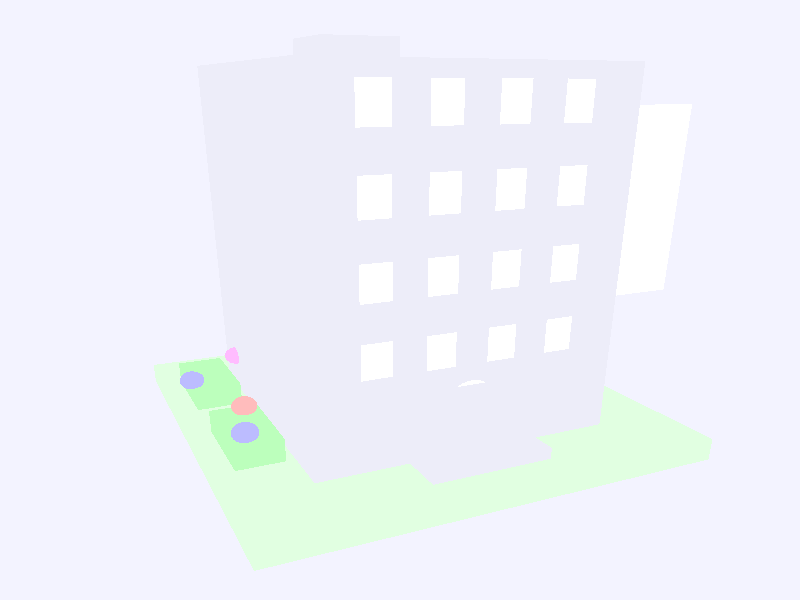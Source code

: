 #include "colors.inc"
#include "textures.inc"

// unit is meter

#declare _tex = texture {
  pigment { color White }
}

#declare RndSeed = seed(30);
#declare _posCamera = <1.0,0.5,1.0>;
#declare _lookAt = <0.0,0.0,0.0>;

camera {
  location    _posCamera
  look_at     _lookAt
  right x
}

light_source {
  <1.0, 1.0, 0.5>
  color rgb 1.5
  area_light <-0.1, 0, -0.1>, <0.1, 0, 0.1>, 3, 3
  adaptive 1
  jitter
}

background { color rgb <0.9,0.9,1.0> }

global_settings { ambient_light 0 }

#declare hotelIcon = union {
  #local groundSize = 0.75;
  #local buildingWidth = 0.5;
  #local buildingHeight = 1.5;
  // Ground
  box {
    <-groundSize,-0.1,-groundSize>
    <groundSize,0.0,groundSize>
    texture {
      pigment {
        color <0.75, 1.0, 0.75>
      }
    }
  }
  // Flowers
  box {
    <groundSize-0.05,0.15,0.1>
    <groundSize-0.2,0.05,0.4>
    texture {
      pigment {
        color <0.5, 1.0, 0.5>
      }
    }
  }
  box {
    <groundSize-0.05,0.15,-0.1>
    <groundSize-0.2,0.05,-0.4>
    texture {
      pigment {
        color <0.5, 1.0, 0.5>
      }
    }
  }
  sphere {
    <groundSize-0.1,0.175,0.35>
    0.04
    texture {
      pigment {
        color <0.5, 0.5, 1.0>
      }
    }
  }
  sphere {
    <groundSize-0.15,0.175,0.15>
    0.04
    texture {
      pigment {
        color <1.0, 0.5, 0.5>
      }
    }
  }
  sphere {
    <groundSize-0.05,0.175,-0.15>
    0.04
    texture {
      pigment {
        color <0.5, 0.5, 1.0>
      }
    }
  }
  sphere {
    <groundSize-0.25,0.175,-0.35>
    0.04
    texture {
      pigment {
        color <1.0, 0.5, 1.0>
      }
    }
  }
  // Board
  box {
    <-buildingWidth,buildingHeight*0.4,buildingWidth-0.02>
    <-buildingWidth-0.2,buildingHeight*0.9,buildingWidth-0.01>
    texture {
      pigment {
        color <1.0,1.0,1.0>
      }
      finish {
        ambient .9
      }
    }
  }  
  #local colBuilding = <0.85, 0.85, 0.95>;
  // Building
  difference {
    // Main block
    box {
      <-buildingWidth,0.0,-buildingWidth>
      <buildingWidth,buildingHeight,buildingWidth>
    }
    union {
      // Roof terrasse
      box {
        <-buildingWidth*0.95,buildingHeight-0.05,-buildingWidth*0.95>
        <buildingWidth*0.95,buildingHeight+1.0,buildingWidth*0.95>
      }
      // Entrance door
      union {
        box {
          <-0.075,0.1,0.0>
          <0.075,0.25,buildingWidth+0.1>
        }
        cylinder {
          <0.0,0.25,0.0>
          <0.0,0.25,buildingWidth+0.1>
          0.075
        }      
      }
      // Floor windows
      #local iFloor=0;
      #local nbFloor=4;
      #while (iFloor<nbFloor)
        #local iWindow=1;
        #local nbWindow=5;
        #while (iWindow<nbWindow)
          box {
            <-buildingWidth+2.0*buildingWidth*(iWindow/nbWindow)+0.05,(iFloor+1.3)*(buildingHeight/(nbFloor+1)),-1.0>
            <-buildingWidth+2.0*buildingWidth*(iWindow/nbWindow)-0.05,(iFloor+1.8)*(buildingHeight/(nbFloor+1)),1.0>
          }
          box {
            <-buildingWidth+2.0*buildingWidth*(iWindow/nbWindow)+0.05,(iFloor+1.3)*(buildingHeight/(nbFloor+1)),-1.0>
            <-buildingWidth+2.0*buildingWidth*(iWindow/nbWindow)-0.05,(iFloor+1.8)*(buildingHeight/(nbFloor+1)),1.0>
            rotate 90.0*y
          }
          #declare iWindow=iWindow+1;
        #end
        #declare iFloor=iFloor+1;
      #end
    }
    texture {
      pigment {
        color colBuilding
      }
    }
  }
  // Glass
  box {
    <-buildingWidth,buildingHeight*0.2,buildingWidth-0.05>
    <buildingWidth,buildingHeight,buildingWidth-0.01>
    texture {
      Glass
    }
  }
  // Entrance stairways
  union {
    box {
      <-0.2,0.0,0.0>
      <0.2,0.05,buildingWidth+0.15>
    }
    box {
      <-0.15,0.05,0.0>
      <0.15,0.1,buildingWidth+0.1>
    }
    texture {
      pigment {
        color colBuilding
      }
    }
  }
  // Terrasse block
  box {
    <0.0,buildingHeight-1.0,0.0>
    <0.25,buildingHeight+0.1,-0.25>
    texture {
      pigment {
        color colBuilding
      }
    }
  }
}

object {
  hotelIcon
  translate -0.5*y
  scale 0.55
  rotate 20.0 * y
}

